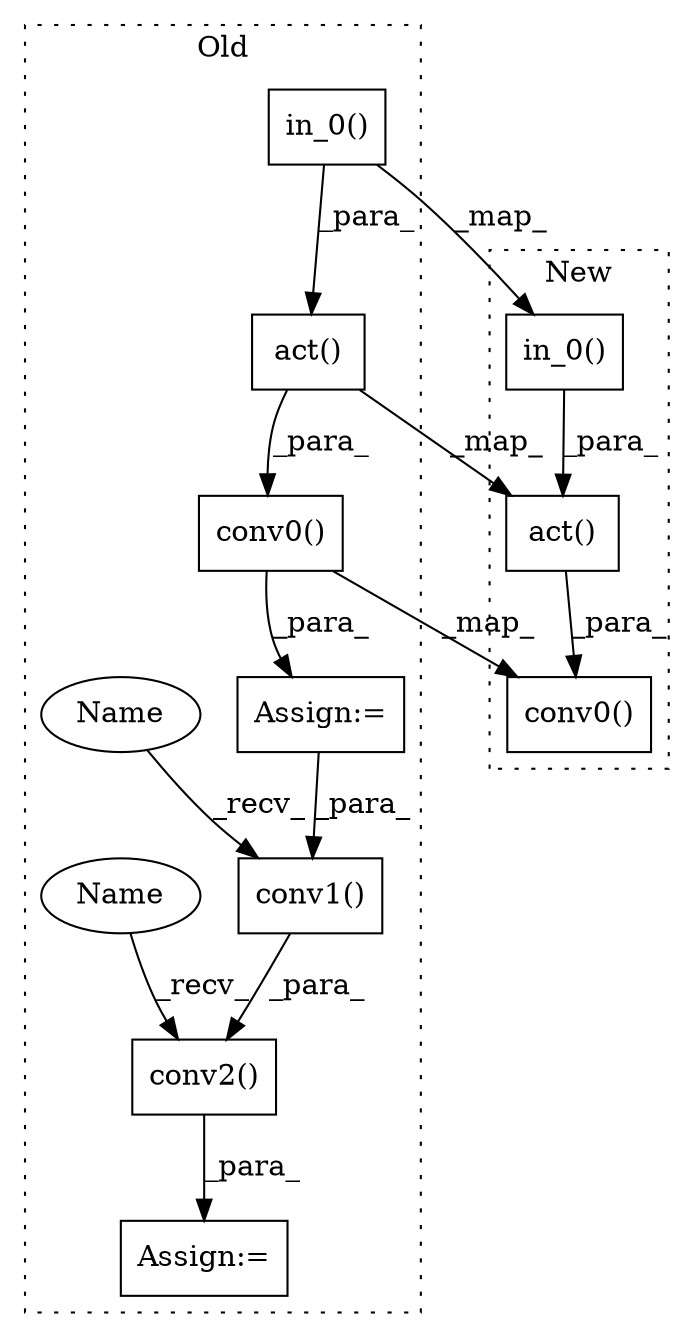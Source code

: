 digraph G {
subgraph cluster0 {
1 [label="in_0()" a="75" s="1822,1833" l="10,1" shape="box"];
3 [label="conv2()" a="75" s="2013,2025" l="11,1" shape="box"];
4 [label="conv1()" a="75" s="1985,1997" l="11,1" shape="box"];
5 [label="act()" a="75" s="1813,1834" l="9,1" shape="box"];
7 [label="Assign:=" a="68" s="2131" l="3" shape="box"];
9 [label="conv0()" a="75" s="1849,1861" l="11,1" shape="box"];
10 [label="Assign:=" a="68" s="1846" l="3" shape="box"];
11 [label="Name" a="87" s="1985" l="4" shape="ellipse"];
12 [label="Name" a="87" s="2013" l="4" shape="ellipse"];
label = "Old";
style="dotted";
}
subgraph cluster1 {
2 [label="in_0()" a="75" s="1357,1368" l="10,1" shape="box"];
6 [label="act()" a="75" s="1348,1369" l="9,1" shape="box"];
8 [label="conv0()" a="75" s="1337,1370" l="11,1" shape="box"];
label = "New";
style="dotted";
}
1 -> 5 [label="_para_"];
1 -> 2 [label="_map_"];
2 -> 6 [label="_para_"];
3 -> 7 [label="_para_"];
4 -> 3 [label="_para_"];
5 -> 6 [label="_map_"];
5 -> 9 [label="_para_"];
6 -> 8 [label="_para_"];
9 -> 10 [label="_para_"];
9 -> 8 [label="_map_"];
10 -> 4 [label="_para_"];
11 -> 4 [label="_recv_"];
12 -> 3 [label="_recv_"];
}